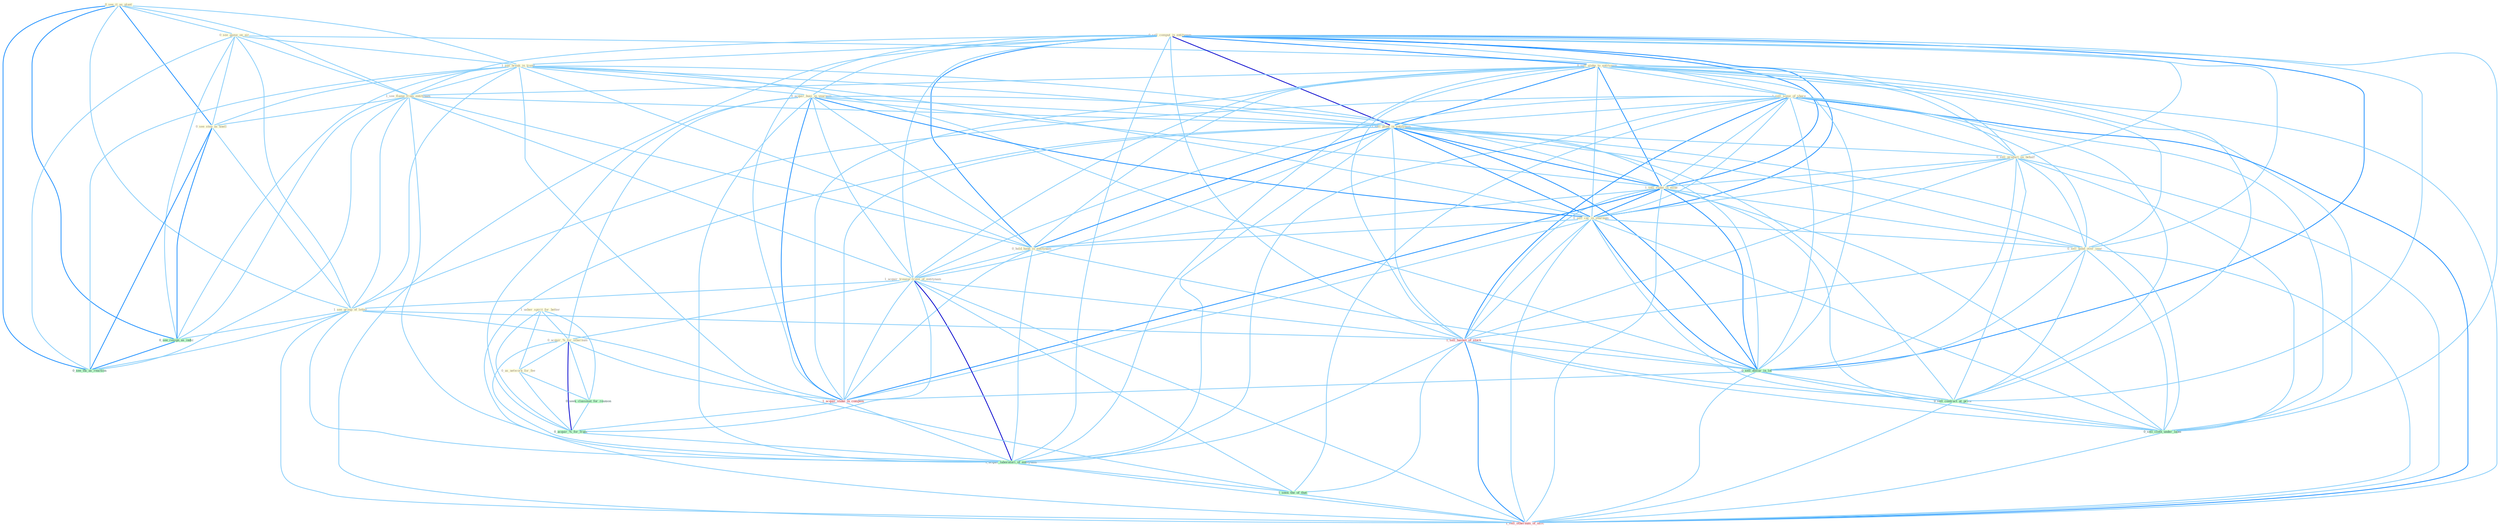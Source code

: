 Graph G{ 
    node
    [shape=polygon,style=filled,width=.5,height=.06,color="#BDFCC9",fixedsize=true,fontsize=4,
    fontcolor="#2f4f4f"];
    {node
    [color="#ffffe0", fontcolor="#8b7d6b"] "0_see_it_as_plant " "0_see_game_on_air " "0_sell_comput_in_entitynam " "1_see_break_in_trend " "0_sell_stake_to_entitynam " "1_usher_spirit_for_better " "0_acquir_busi_in_yearnum " "1_see_flame_from_entitynam " "1_sell_some_of_share " "1_sell_plant_in_entitynam " "0_sell_product_on_behalf " "1_sell_stake_in_mine " "0_sell_car_in_yearnum " "0_sell_bond_over_year " "0_hold_hand_in_entitynam " "0_see_step_as_knell " "1_acquir_treasur-trove_of_entitynam " "0_acquir_%_for_othernum " "1_see_group_of_letter " "0_us_network_for_fee "}
{node [color="#fff0f5", fontcolor="#b22222"] "1_sell_basket_of_stock " "1_acquir_stake_in_compani " "1_sell_othernum_of_offic "}
edge [color="#B0E2FF"];

	"0_see_it_as_plant " -- "0_see_game_on_air " [w="1", color="#87cefa" ];
	"0_see_it_as_plant " -- "1_see_break_in_trend " [w="1", color="#87cefa" ];
	"0_see_it_as_plant " -- "1_see_flame_from_entitynam " [w="1", color="#87cefa" ];
	"0_see_it_as_plant " -- "0_see_step_as_knell " [w="2", color="#1e90ff" , len=0.8];
	"0_see_it_as_plant " -- "1_see_group_of_letter " [w="1", color="#87cefa" ];
	"0_see_it_as_plant " -- "0_see_resign_as_indic " [w="2", color="#1e90ff" , len=0.8];
	"0_see_it_as_plant " -- "0_see_thi_as_reaction " [w="2", color="#1e90ff" , len=0.8];
	"0_see_game_on_air " -- "1_see_break_in_trend " [w="1", color="#87cefa" ];
	"0_see_game_on_air " -- "1_see_flame_from_entitynam " [w="1", color="#87cefa" ];
	"0_see_game_on_air " -- "0_sell_product_on_behalf " [w="1", color="#87cefa" ];
	"0_see_game_on_air " -- "0_see_step_as_knell " [w="1", color="#87cefa" ];
	"0_see_game_on_air " -- "1_see_group_of_letter " [w="1", color="#87cefa" ];
	"0_see_game_on_air " -- "0_see_resign_as_indic " [w="1", color="#87cefa" ];
	"0_see_game_on_air " -- "0_see_thi_as_reaction " [w="1", color="#87cefa" ];
	"0_sell_comput_in_entitynam " -- "1_see_break_in_trend " [w="1", color="#87cefa" ];
	"0_sell_comput_in_entitynam " -- "0_sell_stake_to_entitynam " [w="2", color="#1e90ff" , len=0.8];
	"0_sell_comput_in_entitynam " -- "0_acquir_busi_in_yearnum " [w="1", color="#87cefa" ];
	"0_sell_comput_in_entitynam " -- "1_see_flame_from_entitynam " [w="1", color="#87cefa" ];
	"0_sell_comput_in_entitynam " -- "1_sell_some_of_share " [w="1", color="#87cefa" ];
	"0_sell_comput_in_entitynam " -- "1_sell_plant_in_entitynam " [w="3", color="#0000cd" , len=0.6];
	"0_sell_comput_in_entitynam " -- "0_sell_product_on_behalf " [w="1", color="#87cefa" ];
	"0_sell_comput_in_entitynam " -- "1_sell_stake_in_mine " [w="2", color="#1e90ff" , len=0.8];
	"0_sell_comput_in_entitynam " -- "0_sell_car_in_yearnum " [w="2", color="#1e90ff" , len=0.8];
	"0_sell_comput_in_entitynam " -- "0_sell_bond_over_year " [w="1", color="#87cefa" ];
	"0_sell_comput_in_entitynam " -- "0_hold_hand_in_entitynam " [w="2", color="#1e90ff" , len=0.8];
	"0_sell_comput_in_entitynam " -- "1_acquir_treasur-trove_of_entitynam " [w="1", color="#87cefa" ];
	"0_sell_comput_in_entitynam " -- "1_sell_basket_of_stock " [w="1", color="#87cefa" ];
	"0_sell_comput_in_entitynam " -- "0_sell_dollar_in_lot " [w="2", color="#1e90ff" , len=0.8];
	"0_sell_comput_in_entitynam " -- "1_acquir_stake_in_compani " [w="1", color="#87cefa" ];
	"0_sell_comput_in_entitynam " -- "0_sell_contract_at_price " [w="1", color="#87cefa" ];
	"0_sell_comput_in_entitynam " -- "1_acquir_laboratori_of_entitynam " [w="1", color="#87cefa" ];
	"0_sell_comput_in_entitynam " -- "0_sell_cloth_under_label " [w="1", color="#87cefa" ];
	"0_sell_comput_in_entitynam " -- "1_sell_othernum_of_offic " [w="1", color="#87cefa" ];
	"1_see_break_in_trend " -- "0_acquir_busi_in_yearnum " [w="1", color="#87cefa" ];
	"1_see_break_in_trend " -- "1_see_flame_from_entitynam " [w="1", color="#87cefa" ];
	"1_see_break_in_trend " -- "1_sell_plant_in_entitynam " [w="1", color="#87cefa" ];
	"1_see_break_in_trend " -- "1_sell_stake_in_mine " [w="1", color="#87cefa" ];
	"1_see_break_in_trend " -- "0_sell_car_in_yearnum " [w="1", color="#87cefa" ];
	"1_see_break_in_trend " -- "0_hold_hand_in_entitynam " [w="1", color="#87cefa" ];
	"1_see_break_in_trend " -- "0_see_step_as_knell " [w="1", color="#87cefa" ];
	"1_see_break_in_trend " -- "1_see_group_of_letter " [w="1", color="#87cefa" ];
	"1_see_break_in_trend " -- "0_sell_dollar_in_lot " [w="1", color="#87cefa" ];
	"1_see_break_in_trend " -- "0_see_resign_as_indic " [w="1", color="#87cefa" ];
	"1_see_break_in_trend " -- "1_acquir_stake_in_compani " [w="1", color="#87cefa" ];
	"1_see_break_in_trend " -- "0_see_thi_as_reaction " [w="1", color="#87cefa" ];
	"0_sell_stake_to_entitynam " -- "1_see_flame_from_entitynam " [w="1", color="#87cefa" ];
	"0_sell_stake_to_entitynam " -- "1_sell_some_of_share " [w="1", color="#87cefa" ];
	"0_sell_stake_to_entitynam " -- "1_sell_plant_in_entitynam " [w="2", color="#1e90ff" , len=0.8];
	"0_sell_stake_to_entitynam " -- "0_sell_product_on_behalf " [w="1", color="#87cefa" ];
	"0_sell_stake_to_entitynam " -- "1_sell_stake_in_mine " [w="2", color="#1e90ff" , len=0.8];
	"0_sell_stake_to_entitynam " -- "0_sell_car_in_yearnum " [w="1", color="#87cefa" ];
	"0_sell_stake_to_entitynam " -- "0_sell_bond_over_year " [w="1", color="#87cefa" ];
	"0_sell_stake_to_entitynam " -- "0_hold_hand_in_entitynam " [w="1", color="#87cefa" ];
	"0_sell_stake_to_entitynam " -- "1_acquir_treasur-trove_of_entitynam " [w="1", color="#87cefa" ];
	"0_sell_stake_to_entitynam " -- "1_sell_basket_of_stock " [w="1", color="#87cefa" ];
	"0_sell_stake_to_entitynam " -- "0_sell_dollar_in_lot " [w="1", color="#87cefa" ];
	"0_sell_stake_to_entitynam " -- "1_acquir_stake_in_compani " [w="1", color="#87cefa" ];
	"0_sell_stake_to_entitynam " -- "0_sell_contract_at_price " [w="1", color="#87cefa" ];
	"0_sell_stake_to_entitynam " -- "1_acquir_laboratori_of_entitynam " [w="1", color="#87cefa" ];
	"0_sell_stake_to_entitynam " -- "0_sell_cloth_under_label " [w="1", color="#87cefa" ];
	"0_sell_stake_to_entitynam " -- "1_sell_othernum_of_offic " [w="1", color="#87cefa" ];
	"1_usher_spirit_for_better " -- "0_acquir_%_for_othernum " [w="1", color="#87cefa" ];
	"1_usher_spirit_for_better " -- "0_us_network_for_fee " [w="1", color="#87cefa" ];
	"1_usher_spirit_for_better " -- "0_seek_classmat_for_reunion " [w="1", color="#87cefa" ];
	"1_usher_spirit_for_better " -- "0_acquir_%_for_franc " [w="1", color="#87cefa" ];
	"0_acquir_busi_in_yearnum " -- "1_sell_plant_in_entitynam " [w="1", color="#87cefa" ];
	"0_acquir_busi_in_yearnum " -- "1_sell_stake_in_mine " [w="1", color="#87cefa" ];
	"0_acquir_busi_in_yearnum " -- "0_sell_car_in_yearnum " [w="2", color="#1e90ff" , len=0.8];
	"0_acquir_busi_in_yearnum " -- "0_hold_hand_in_entitynam " [w="1", color="#87cefa" ];
	"0_acquir_busi_in_yearnum " -- "1_acquir_treasur-trove_of_entitynam " [w="1", color="#87cefa" ];
	"0_acquir_busi_in_yearnum " -- "0_acquir_%_for_othernum " [w="1", color="#87cefa" ];
	"0_acquir_busi_in_yearnum " -- "0_sell_dollar_in_lot " [w="1", color="#87cefa" ];
	"0_acquir_busi_in_yearnum " -- "1_acquir_stake_in_compani " [w="2", color="#1e90ff" , len=0.8];
	"0_acquir_busi_in_yearnum " -- "0_acquir_%_for_franc " [w="1", color="#87cefa" ];
	"0_acquir_busi_in_yearnum " -- "1_acquir_laboratori_of_entitynam " [w="1", color="#87cefa" ];
	"1_see_flame_from_entitynam " -- "1_sell_plant_in_entitynam " [w="1", color="#87cefa" ];
	"1_see_flame_from_entitynam " -- "0_hold_hand_in_entitynam " [w="1", color="#87cefa" ];
	"1_see_flame_from_entitynam " -- "0_see_step_as_knell " [w="1", color="#87cefa" ];
	"1_see_flame_from_entitynam " -- "1_acquir_treasur-trove_of_entitynam " [w="1", color="#87cefa" ];
	"1_see_flame_from_entitynam " -- "1_see_group_of_letter " [w="1", color="#87cefa" ];
	"1_see_flame_from_entitynam " -- "0_see_resign_as_indic " [w="1", color="#87cefa" ];
	"1_see_flame_from_entitynam " -- "1_acquir_laboratori_of_entitynam " [w="1", color="#87cefa" ];
	"1_see_flame_from_entitynam " -- "0_see_thi_as_reaction " [w="1", color="#87cefa" ];
	"1_sell_some_of_share " -- "1_sell_plant_in_entitynam " [w="1", color="#87cefa" ];
	"1_sell_some_of_share " -- "0_sell_product_on_behalf " [w="1", color="#87cefa" ];
	"1_sell_some_of_share " -- "1_sell_stake_in_mine " [w="1", color="#87cefa" ];
	"1_sell_some_of_share " -- "0_sell_car_in_yearnum " [w="1", color="#87cefa" ];
	"1_sell_some_of_share " -- "0_sell_bond_over_year " [w="1", color="#87cefa" ];
	"1_sell_some_of_share " -- "1_acquir_treasur-trove_of_entitynam " [w="1", color="#87cefa" ];
	"1_sell_some_of_share " -- "1_see_group_of_letter " [w="1", color="#87cefa" ];
	"1_sell_some_of_share " -- "1_sell_basket_of_stock " [w="2", color="#1e90ff" , len=0.8];
	"1_sell_some_of_share " -- "0_sell_dollar_in_lot " [w="1", color="#87cefa" ];
	"1_sell_some_of_share " -- "0_sell_contract_at_price " [w="1", color="#87cefa" ];
	"1_sell_some_of_share " -- "1_acquir_laboratori_of_entitynam " [w="1", color="#87cefa" ];
	"1_sell_some_of_share " -- "0_sell_cloth_under_label " [w="1", color="#87cefa" ];
	"1_sell_some_of_share " -- "1_seen_the_of_that " [w="1", color="#87cefa" ];
	"1_sell_some_of_share " -- "1_sell_othernum_of_offic " [w="2", color="#1e90ff" , len=0.8];
	"1_sell_plant_in_entitynam " -- "0_sell_product_on_behalf " [w="1", color="#87cefa" ];
	"1_sell_plant_in_entitynam " -- "1_sell_stake_in_mine " [w="2", color="#1e90ff" , len=0.8];
	"1_sell_plant_in_entitynam " -- "0_sell_car_in_yearnum " [w="2", color="#1e90ff" , len=0.8];
	"1_sell_plant_in_entitynam " -- "0_sell_bond_over_year " [w="1", color="#87cefa" ];
	"1_sell_plant_in_entitynam " -- "0_hold_hand_in_entitynam " [w="2", color="#1e90ff" , len=0.8];
	"1_sell_plant_in_entitynam " -- "1_acquir_treasur-trove_of_entitynam " [w="1", color="#87cefa" ];
	"1_sell_plant_in_entitynam " -- "1_sell_basket_of_stock " [w="1", color="#87cefa" ];
	"1_sell_plant_in_entitynam " -- "0_sell_dollar_in_lot " [w="2", color="#1e90ff" , len=0.8];
	"1_sell_plant_in_entitynam " -- "1_acquir_stake_in_compani " [w="1", color="#87cefa" ];
	"1_sell_plant_in_entitynam " -- "0_sell_contract_at_price " [w="1", color="#87cefa" ];
	"1_sell_plant_in_entitynam " -- "1_acquir_laboratori_of_entitynam " [w="1", color="#87cefa" ];
	"1_sell_plant_in_entitynam " -- "0_sell_cloth_under_label " [w="1", color="#87cefa" ];
	"1_sell_plant_in_entitynam " -- "1_sell_othernum_of_offic " [w="1", color="#87cefa" ];
	"0_sell_product_on_behalf " -- "1_sell_stake_in_mine " [w="1", color="#87cefa" ];
	"0_sell_product_on_behalf " -- "0_sell_car_in_yearnum " [w="1", color="#87cefa" ];
	"0_sell_product_on_behalf " -- "0_sell_bond_over_year " [w="1", color="#87cefa" ];
	"0_sell_product_on_behalf " -- "1_sell_basket_of_stock " [w="1", color="#87cefa" ];
	"0_sell_product_on_behalf " -- "0_sell_dollar_in_lot " [w="1", color="#87cefa" ];
	"0_sell_product_on_behalf " -- "0_sell_contract_at_price " [w="1", color="#87cefa" ];
	"0_sell_product_on_behalf " -- "0_sell_cloth_under_label " [w="1", color="#87cefa" ];
	"0_sell_product_on_behalf " -- "1_sell_othernum_of_offic " [w="1", color="#87cefa" ];
	"1_sell_stake_in_mine " -- "0_sell_car_in_yearnum " [w="2", color="#1e90ff" , len=0.8];
	"1_sell_stake_in_mine " -- "0_sell_bond_over_year " [w="1", color="#87cefa" ];
	"1_sell_stake_in_mine " -- "0_hold_hand_in_entitynam " [w="1", color="#87cefa" ];
	"1_sell_stake_in_mine " -- "1_sell_basket_of_stock " [w="1", color="#87cefa" ];
	"1_sell_stake_in_mine " -- "0_sell_dollar_in_lot " [w="2", color="#1e90ff" , len=0.8];
	"1_sell_stake_in_mine " -- "1_acquir_stake_in_compani " [w="2", color="#1e90ff" , len=0.8];
	"1_sell_stake_in_mine " -- "0_sell_contract_at_price " [w="1", color="#87cefa" ];
	"1_sell_stake_in_mine " -- "0_sell_cloth_under_label " [w="1", color="#87cefa" ];
	"1_sell_stake_in_mine " -- "1_sell_othernum_of_offic " [w="1", color="#87cefa" ];
	"0_sell_car_in_yearnum " -- "0_sell_bond_over_year " [w="1", color="#87cefa" ];
	"0_sell_car_in_yearnum " -- "0_hold_hand_in_entitynam " [w="1", color="#87cefa" ];
	"0_sell_car_in_yearnum " -- "1_sell_basket_of_stock " [w="1", color="#87cefa" ];
	"0_sell_car_in_yearnum " -- "0_sell_dollar_in_lot " [w="2", color="#1e90ff" , len=0.8];
	"0_sell_car_in_yearnum " -- "1_acquir_stake_in_compani " [w="1", color="#87cefa" ];
	"0_sell_car_in_yearnum " -- "0_sell_contract_at_price " [w="1", color="#87cefa" ];
	"0_sell_car_in_yearnum " -- "0_sell_cloth_under_label " [w="1", color="#87cefa" ];
	"0_sell_car_in_yearnum " -- "1_sell_othernum_of_offic " [w="1", color="#87cefa" ];
	"0_sell_bond_over_year " -- "1_sell_basket_of_stock " [w="1", color="#87cefa" ];
	"0_sell_bond_over_year " -- "0_sell_dollar_in_lot " [w="1", color="#87cefa" ];
	"0_sell_bond_over_year " -- "0_sell_contract_at_price " [w="1", color="#87cefa" ];
	"0_sell_bond_over_year " -- "0_sell_cloth_under_label " [w="1", color="#87cefa" ];
	"0_sell_bond_over_year " -- "1_sell_othernum_of_offic " [w="1", color="#87cefa" ];
	"0_hold_hand_in_entitynam " -- "1_acquir_treasur-trove_of_entitynam " [w="1", color="#87cefa" ];
	"0_hold_hand_in_entitynam " -- "0_sell_dollar_in_lot " [w="1", color="#87cefa" ];
	"0_hold_hand_in_entitynam " -- "1_acquir_stake_in_compani " [w="1", color="#87cefa" ];
	"0_hold_hand_in_entitynam " -- "1_acquir_laboratori_of_entitynam " [w="1", color="#87cefa" ];
	"0_see_step_as_knell " -- "1_see_group_of_letter " [w="1", color="#87cefa" ];
	"0_see_step_as_knell " -- "0_see_resign_as_indic " [w="2", color="#1e90ff" , len=0.8];
	"0_see_step_as_knell " -- "0_see_thi_as_reaction " [w="2", color="#1e90ff" , len=0.8];
	"1_acquir_treasur-trove_of_entitynam " -- "0_acquir_%_for_othernum " [w="1", color="#87cefa" ];
	"1_acquir_treasur-trove_of_entitynam " -- "1_see_group_of_letter " [w="1", color="#87cefa" ];
	"1_acquir_treasur-trove_of_entitynam " -- "1_sell_basket_of_stock " [w="1", color="#87cefa" ];
	"1_acquir_treasur-trove_of_entitynam " -- "1_acquir_stake_in_compani " [w="1", color="#87cefa" ];
	"1_acquir_treasur-trove_of_entitynam " -- "0_acquir_%_for_franc " [w="1", color="#87cefa" ];
	"1_acquir_treasur-trove_of_entitynam " -- "1_acquir_laboratori_of_entitynam " [w="3", color="#0000cd" , len=0.6];
	"1_acquir_treasur-trove_of_entitynam " -- "1_seen_the_of_that " [w="1", color="#87cefa" ];
	"1_acquir_treasur-trove_of_entitynam " -- "1_sell_othernum_of_offic " [w="1", color="#87cefa" ];
	"0_acquir_%_for_othernum " -- "0_us_network_for_fee " [w="1", color="#87cefa" ];
	"0_acquir_%_for_othernum " -- "0_seek_classmat_for_reunion " [w="1", color="#87cefa" ];
	"0_acquir_%_for_othernum " -- "1_acquir_stake_in_compani " [w="1", color="#87cefa" ];
	"0_acquir_%_for_othernum " -- "0_acquir_%_for_franc " [w="3", color="#0000cd" , len=0.6];
	"0_acquir_%_for_othernum " -- "1_acquir_laboratori_of_entitynam " [w="1", color="#87cefa" ];
	"1_see_group_of_letter " -- "1_sell_basket_of_stock " [w="1", color="#87cefa" ];
	"1_see_group_of_letter " -- "0_see_resign_as_indic " [w="1", color="#87cefa" ];
	"1_see_group_of_letter " -- "1_acquir_laboratori_of_entitynam " [w="1", color="#87cefa" ];
	"1_see_group_of_letter " -- "1_seen_the_of_that " [w="1", color="#87cefa" ];
	"1_see_group_of_letter " -- "1_sell_othernum_of_offic " [w="1", color="#87cefa" ];
	"1_see_group_of_letter " -- "0_see_thi_as_reaction " [w="1", color="#87cefa" ];
	"0_us_network_for_fee " -- "0_seek_classmat_for_reunion " [w="1", color="#87cefa" ];
	"0_us_network_for_fee " -- "0_acquir_%_for_franc " [w="1", color="#87cefa" ];
	"0_seek_classmat_for_reunion " -- "0_acquir_%_for_franc " [w="1", color="#87cefa" ];
	"1_sell_basket_of_stock " -- "0_sell_dollar_in_lot " [w="1", color="#87cefa" ];
	"1_sell_basket_of_stock " -- "0_sell_contract_at_price " [w="1", color="#87cefa" ];
	"1_sell_basket_of_stock " -- "1_acquir_laboratori_of_entitynam " [w="1", color="#87cefa" ];
	"1_sell_basket_of_stock " -- "0_sell_cloth_under_label " [w="1", color="#87cefa" ];
	"1_sell_basket_of_stock " -- "1_seen_the_of_that " [w="1", color="#87cefa" ];
	"1_sell_basket_of_stock " -- "1_sell_othernum_of_offic " [w="2", color="#1e90ff" , len=0.8];
	"0_sell_dollar_in_lot " -- "1_acquir_stake_in_compani " [w="1", color="#87cefa" ];
	"0_sell_dollar_in_lot " -- "0_sell_contract_at_price " [w="1", color="#87cefa" ];
	"0_sell_dollar_in_lot " -- "0_sell_cloth_under_label " [w="1", color="#87cefa" ];
	"0_sell_dollar_in_lot " -- "1_sell_othernum_of_offic " [w="1", color="#87cefa" ];
	"0_see_resign_as_indic " -- "0_see_thi_as_reaction " [w="2", color="#1e90ff" , len=0.8];
	"1_acquir_stake_in_compani " -- "0_acquir_%_for_franc " [w="1", color="#87cefa" ];
	"1_acquir_stake_in_compani " -- "1_acquir_laboratori_of_entitynam " [w="1", color="#87cefa" ];
	"0_acquir_%_for_franc " -- "1_acquir_laboratori_of_entitynam " [w="1", color="#87cefa" ];
	"0_sell_contract_at_price " -- "0_sell_cloth_under_label " [w="1", color="#87cefa" ];
	"0_sell_contract_at_price " -- "1_sell_othernum_of_offic " [w="1", color="#87cefa" ];
	"1_acquir_laboratori_of_entitynam " -- "1_seen_the_of_that " [w="1", color="#87cefa" ];
	"1_acquir_laboratori_of_entitynam " -- "1_sell_othernum_of_offic " [w="1", color="#87cefa" ];
	"0_sell_cloth_under_label " -- "1_sell_othernum_of_offic " [w="1", color="#87cefa" ];
	"1_seen_the_of_that " -- "1_sell_othernum_of_offic " [w="1", color="#87cefa" ];
}